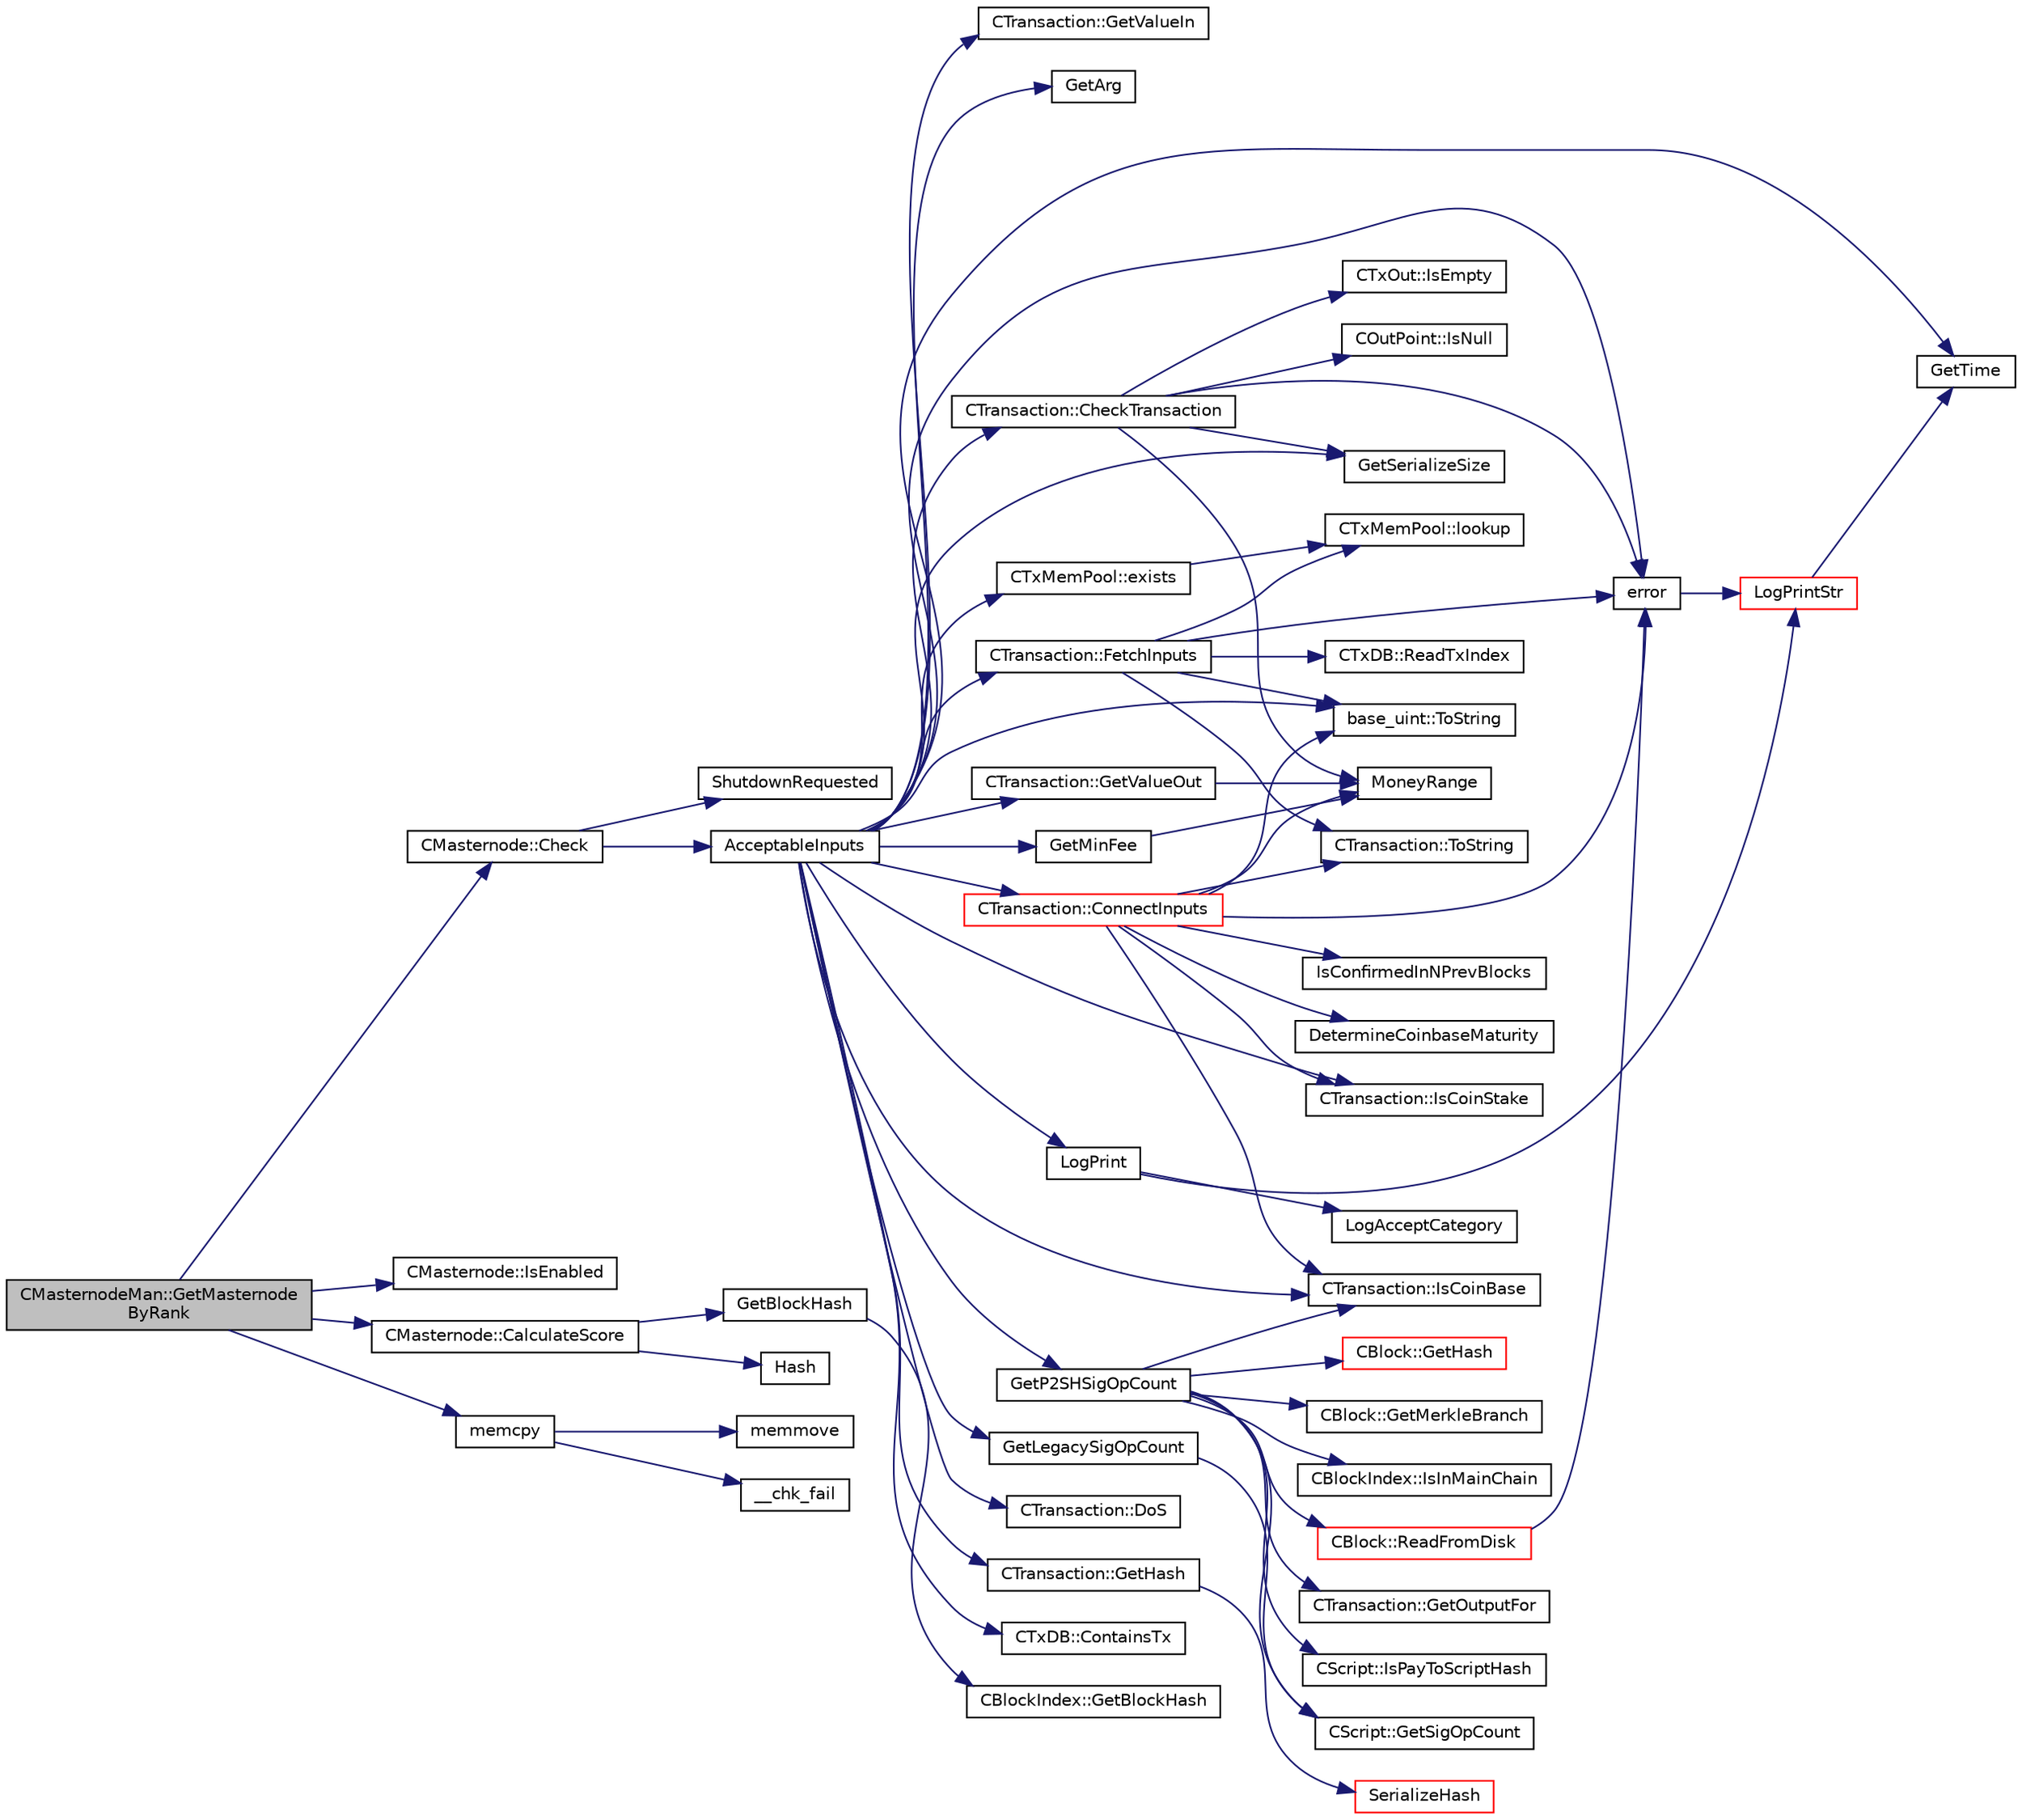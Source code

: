 digraph "CMasternodeMan::GetMasternodeByRank"
{
  edge [fontname="Helvetica",fontsize="10",labelfontname="Helvetica",labelfontsize="10"];
  node [fontname="Helvetica",fontsize="10",shape=record];
  rankdir="LR";
  Node1476 [label="CMasternodeMan::GetMasternode\lByRank",height=0.2,width=0.4,color="black", fillcolor="grey75", style="filled", fontcolor="black"];
  Node1476 -> Node1477 [color="midnightblue",fontsize="10",style="solid",fontname="Helvetica"];
  Node1477 [label="CMasternode::Check",height=0.2,width=0.4,color="black", fillcolor="white", style="filled",URL="$d6/dac/class_c_masternode.html#a6c5f883b797298678c1cf814faab09a5"];
  Node1477 -> Node1478 [color="midnightblue",fontsize="10",style="solid",fontname="Helvetica"];
  Node1478 [label="ShutdownRequested",height=0.2,width=0.4,color="black", fillcolor="white", style="filled",URL="$d0/dc9/init_8cpp.html#a6f201ca9fe6b594f1985c12b4482ea5a"];
  Node1477 -> Node1479 [color="midnightblue",fontsize="10",style="solid",fontname="Helvetica"];
  Node1479 [label="AcceptableInputs",height=0.2,width=0.4,color="black", fillcolor="white", style="filled",URL="$df/d0a/main_8cpp.html#a05dc3f6629734b6d3a233a00e0333aac"];
  Node1479 -> Node1480 [color="midnightblue",fontsize="10",style="solid",fontname="Helvetica"];
  Node1480 [label="CTransaction::CheckTransaction",height=0.2,width=0.4,color="black", fillcolor="white", style="filled",URL="$df/d43/class_c_transaction.html#a2104329681e2749baeeaaf47c0af482d"];
  Node1480 -> Node1481 [color="midnightblue",fontsize="10",style="solid",fontname="Helvetica"];
  Node1481 [label="error",height=0.2,width=0.4,color="black", fillcolor="white", style="filled",URL="$d8/d3c/util_8h.html#af8985880cf4ef26df0a5aa2ffcb76662"];
  Node1481 -> Node1482 [color="midnightblue",fontsize="10",style="solid",fontname="Helvetica"];
  Node1482 [label="LogPrintStr",height=0.2,width=0.4,color="red", fillcolor="white", style="filled",URL="$d8/d3c/util_8h.html#afd4c3002b2797c0560adddb6af3ca1da"];
  Node1482 -> Node1490 [color="midnightblue",fontsize="10",style="solid",fontname="Helvetica"];
  Node1490 [label="GetTime",height=0.2,width=0.4,color="black", fillcolor="white", style="filled",URL="$df/d2d/util_8cpp.html#a46fac5fba8ba905b5f9acb364f5d8c6f"];
  Node1480 -> Node1491 [color="midnightblue",fontsize="10",style="solid",fontname="Helvetica"];
  Node1491 [label="GetSerializeSize",height=0.2,width=0.4,color="black", fillcolor="white", style="filled",URL="$df/d9d/serialize_8h.html#a48239e478ae730373d1984fe304ca025"];
  Node1480 -> Node1492 [color="midnightblue",fontsize="10",style="solid",fontname="Helvetica"];
  Node1492 [label="CTxOut::IsEmpty",height=0.2,width=0.4,color="black", fillcolor="white", style="filled",URL="$d2/db7/class_c_tx_out.html#ae5eab8e2d01f678135b8891645db6b78"];
  Node1480 -> Node1493 [color="midnightblue",fontsize="10",style="solid",fontname="Helvetica"];
  Node1493 [label="MoneyRange",height=0.2,width=0.4,color="black", fillcolor="white", style="filled",URL="$dd/d2f/amount_8h.html#a12db56a9a1c931941f0943ecbb278aae"];
  Node1480 -> Node1494 [color="midnightblue",fontsize="10",style="solid",fontname="Helvetica"];
  Node1494 [label="COutPoint::IsNull",height=0.2,width=0.4,color="black", fillcolor="white", style="filled",URL="$d5/d05/class_c_out_point.html#ae1516581fa2234556761f04af3a207a6"];
  Node1479 -> Node1481 [color="midnightblue",fontsize="10",style="solid",fontname="Helvetica"];
  Node1479 -> Node1495 [color="midnightblue",fontsize="10",style="solid",fontname="Helvetica"];
  Node1495 [label="CTransaction::IsCoinBase",height=0.2,width=0.4,color="black", fillcolor="white", style="filled",URL="$df/d43/class_c_transaction.html#a96256e8ac1bf79ad9c057e48c41132dd"];
  Node1479 -> Node1496 [color="midnightblue",fontsize="10",style="solid",fontname="Helvetica"];
  Node1496 [label="CTransaction::DoS",height=0.2,width=0.4,color="black", fillcolor="white", style="filled",URL="$df/d43/class_c_transaction.html#ae5f57b4b90e5a179bb359bdf72fba753"];
  Node1479 -> Node1497 [color="midnightblue",fontsize="10",style="solid",fontname="Helvetica"];
  Node1497 [label="CTransaction::IsCoinStake",height=0.2,width=0.4,color="black", fillcolor="white", style="filled",URL="$df/d43/class_c_transaction.html#ace4278a41a296d40dcf5fb2b9cf007ec"];
  Node1479 -> Node1498 [color="midnightblue",fontsize="10",style="solid",fontname="Helvetica"];
  Node1498 [label="CTransaction::GetHash",height=0.2,width=0.4,color="black", fillcolor="white", style="filled",URL="$df/d43/class_c_transaction.html#a0b46d80e82ca324e82c2ce3fc1492bfa"];
  Node1498 -> Node1499 [color="midnightblue",fontsize="10",style="solid",fontname="Helvetica"];
  Node1499 [label="SerializeHash",height=0.2,width=0.4,color="red", fillcolor="white", style="filled",URL="$db/dfb/hash_8h.html#a6de694e43f17c62025c6883965b65e63"];
  Node1479 -> Node1501 [color="midnightblue",fontsize="10",style="solid",fontname="Helvetica"];
  Node1501 [label="CTxMemPool::exists",height=0.2,width=0.4,color="black", fillcolor="white", style="filled",URL="$db/d98/class_c_tx_mem_pool.html#a8b7a13b5289ab839d4460f41a7da9789"];
  Node1501 -> Node1502 [color="midnightblue",fontsize="10",style="solid",fontname="Helvetica"];
  Node1502 [label="CTxMemPool::lookup",height=0.2,width=0.4,color="black", fillcolor="white", style="filled",URL="$db/d98/class_c_tx_mem_pool.html#ad6d9966cdeb4b6586f7186e709b4e77e"];
  Node1479 -> Node1503 [color="midnightblue",fontsize="10",style="solid",fontname="Helvetica"];
  Node1503 [label="CTxDB::ContainsTx",height=0.2,width=0.4,color="black", fillcolor="white", style="filled",URL="$d9/d8d/class_c_tx_d_b.html#a09b87317101ed16b6ad99794279f4c2d"];
  Node1479 -> Node1504 [color="midnightblue",fontsize="10",style="solid",fontname="Helvetica"];
  Node1504 [label="CTransaction::FetchInputs",height=0.2,width=0.4,color="black", fillcolor="white", style="filled",URL="$df/d43/class_c_transaction.html#a5a4967303d3b588a120687f3ed1f4b0a",tooltip="Fetch from memory and/or disk. "];
  Node1504 -> Node1505 [color="midnightblue",fontsize="10",style="solid",fontname="Helvetica"];
  Node1505 [label="CTxDB::ReadTxIndex",height=0.2,width=0.4,color="black", fillcolor="white", style="filled",URL="$d9/d8d/class_c_tx_d_b.html#a8a138e5dcc3ef98991abaa16eaa8ddeb"];
  Node1504 -> Node1481 [color="midnightblue",fontsize="10",style="solid",fontname="Helvetica"];
  Node1504 -> Node1506 [color="midnightblue",fontsize="10",style="solid",fontname="Helvetica"];
  Node1506 [label="base_uint::ToString",height=0.2,width=0.4,color="black", fillcolor="white", style="filled",URL="$da/df7/classbase__uint.html#acccba4d9d51a0c36261718ca0cbb293b"];
  Node1504 -> Node1502 [color="midnightblue",fontsize="10",style="solid",fontname="Helvetica"];
  Node1504 -> Node1507 [color="midnightblue",fontsize="10",style="solid",fontname="Helvetica"];
  Node1507 [label="CTransaction::ToString",height=0.2,width=0.4,color="black", fillcolor="white", style="filled",URL="$df/d43/class_c_transaction.html#a80370923c3ac828de68919295d5d0659"];
  Node1479 -> Node1506 [color="midnightblue",fontsize="10",style="solid",fontname="Helvetica"];
  Node1479 -> Node1508 [color="midnightblue",fontsize="10",style="solid",fontname="Helvetica"];
  Node1508 [label="GetLegacySigOpCount",height=0.2,width=0.4,color="black", fillcolor="white", style="filled",URL="$df/d0a/main_8cpp.html#ad2eaf4f8542c12ea9ee1183609cc6d1a",tooltip="Count ECDSA signature operations the old-fashioned (pre-0.6) way. "];
  Node1508 -> Node1509 [color="midnightblue",fontsize="10",style="solid",fontname="Helvetica"];
  Node1509 [label="CScript::GetSigOpCount",height=0.2,width=0.4,color="black", fillcolor="white", style="filled",URL="$d9/d4b/class_c_script.html#a957f92ddf3efcd76b66e514c05f27dde"];
  Node1479 -> Node1510 [color="midnightblue",fontsize="10",style="solid",fontname="Helvetica"];
  Node1510 [label="GetP2SHSigOpCount",height=0.2,width=0.4,color="black", fillcolor="white", style="filled",URL="$df/d0a/main_8cpp.html#a519cfd439598a8bf64fe5503aa74cfcb",tooltip="Count ECDSA signature operations in pay-to-script-hash inputs. "];
  Node1510 -> Node1495 [color="midnightblue",fontsize="10",style="solid",fontname="Helvetica"];
  Node1510 -> Node1511 [color="midnightblue",fontsize="10",style="solid",fontname="Helvetica"];
  Node1511 [label="CTransaction::GetOutputFor",height=0.2,width=0.4,color="black", fillcolor="white", style="filled",URL="$df/d43/class_c_transaction.html#a6b7535cbc89183563196d24c3b1d53cd"];
  Node1510 -> Node1512 [color="midnightblue",fontsize="10",style="solid",fontname="Helvetica"];
  Node1512 [label="CScript::IsPayToScriptHash",height=0.2,width=0.4,color="black", fillcolor="white", style="filled",URL="$d9/d4b/class_c_script.html#a0c3729c606d318923dc06f95d85a0971"];
  Node1510 -> Node1509 [color="midnightblue",fontsize="10",style="solid",fontname="Helvetica"];
  Node1510 -> Node1513 [color="midnightblue",fontsize="10",style="solid",fontname="Helvetica"];
  Node1513 [label="CBlock::ReadFromDisk",height=0.2,width=0.4,color="red", fillcolor="white", style="filled",URL="$d3/d51/class_c_block.html#a77a1b1e9902e1e557d762f5a5f325cd8"];
  Node1513 -> Node1481 [color="midnightblue",fontsize="10",style="solid",fontname="Helvetica"];
  Node1510 -> Node1519 [color="midnightblue",fontsize="10",style="solid",fontname="Helvetica"];
  Node1519 [label="CBlock::GetHash",height=0.2,width=0.4,color="red", fillcolor="white", style="filled",URL="$d3/d51/class_c_block.html#a681acf1fa72ec2ed6c83ea5afc14e0f3"];
  Node1510 -> Node1522 [color="midnightblue",fontsize="10",style="solid",fontname="Helvetica"];
  Node1522 [label="CBlock::GetMerkleBranch",height=0.2,width=0.4,color="black", fillcolor="white", style="filled",URL="$d3/d51/class_c_block.html#a7a3b82a1d7c641b20f4546f90533bca8"];
  Node1510 -> Node1523 [color="midnightblue",fontsize="10",style="solid",fontname="Helvetica"];
  Node1523 [label="CBlockIndex::IsInMainChain",height=0.2,width=0.4,color="black", fillcolor="white", style="filled",URL="$d3/dbd/class_c_block_index.html#af4f055accf83016b226fd969e4de8fd7"];
  Node1479 -> Node1524 [color="midnightblue",fontsize="10",style="solid",fontname="Helvetica"];
  Node1524 [label="CTransaction::GetValueIn",height=0.2,width=0.4,color="black", fillcolor="white", style="filled",URL="$df/d43/class_c_transaction.html#a50051cce0d44bc4ea2018625101dc1b6",tooltip="Amount of ions coming in to this transaction Note that lightweight clients may not know anything besi..."];
  Node1479 -> Node1525 [color="midnightblue",fontsize="10",style="solid",fontname="Helvetica"];
  Node1525 [label="CTransaction::GetValueOut",height=0.2,width=0.4,color="black", fillcolor="white", style="filled",URL="$df/d43/class_c_transaction.html#a9ce7d94c68adb37627d82669b83a7c59",tooltip="Amount of ions spent by this transaction. "];
  Node1525 -> Node1493 [color="midnightblue",fontsize="10",style="solid",fontname="Helvetica"];
  Node1479 -> Node1491 [color="midnightblue",fontsize="10",style="solid",fontname="Helvetica"];
  Node1479 -> Node1526 [color="midnightblue",fontsize="10",style="solid",fontname="Helvetica"];
  Node1526 [label="GetMinFee",height=0.2,width=0.4,color="black", fillcolor="white", style="filled",URL="$df/d0a/main_8cpp.html#a95215e52b78d3270b416dc7b83a306fe"];
  Node1526 -> Node1493 [color="midnightblue",fontsize="10",style="solid",fontname="Helvetica"];
  Node1479 -> Node1490 [color="midnightblue",fontsize="10",style="solid",fontname="Helvetica"];
  Node1479 -> Node1527 [color="midnightblue",fontsize="10",style="solid",fontname="Helvetica"];
  Node1527 [label="GetArg",height=0.2,width=0.4,color="black", fillcolor="white", style="filled",URL="$df/d2d/util_8cpp.html#a24f685720bf40370e5bd2a192ad50cd8",tooltip="Return string argument or default value. "];
  Node1479 -> Node1528 [color="midnightblue",fontsize="10",style="solid",fontname="Helvetica"];
  Node1528 [label="LogPrint",height=0.2,width=0.4,color="black", fillcolor="white", style="filled",URL="$d8/d3c/util_8h.html#aab1f837a2366f424bdc996fdf6352171"];
  Node1528 -> Node1529 [color="midnightblue",fontsize="10",style="solid",fontname="Helvetica"];
  Node1529 [label="LogAcceptCategory",height=0.2,width=0.4,color="black", fillcolor="white", style="filled",URL="$d8/d3c/util_8h.html#a343d2a13efe00125f78d25dafb0a8d98"];
  Node1528 -> Node1482 [color="midnightblue",fontsize="10",style="solid",fontname="Helvetica"];
  Node1479 -> Node1530 [color="midnightblue",fontsize="10",style="solid",fontname="Helvetica"];
  Node1530 [label="CTransaction::ConnectInputs",height=0.2,width=0.4,color="red", fillcolor="white", style="filled",URL="$df/d43/class_c_transaction.html#aaab6c4ba493c918e29fd383043dcaae7",tooltip="Sanity check previous transactions, then, if all checks succeed, mark them as spent by this transacti..."];
  Node1530 -> Node1481 [color="midnightblue",fontsize="10",style="solid",fontname="Helvetica"];
  Node1530 -> Node1506 [color="midnightblue",fontsize="10",style="solid",fontname="Helvetica"];
  Node1530 -> Node1507 [color="midnightblue",fontsize="10",style="solid",fontname="Helvetica"];
  Node1530 -> Node1495 [color="midnightblue",fontsize="10",style="solid",fontname="Helvetica"];
  Node1530 -> Node1497 [color="midnightblue",fontsize="10",style="solid",fontname="Helvetica"];
  Node1530 -> Node1531 [color="midnightblue",fontsize="10",style="solid",fontname="Helvetica"];
  Node1531 [label="IsConfirmedInNPrevBlocks",height=0.2,width=0.4,color="black", fillcolor="white", style="filled",URL="$df/d0a/main_8cpp.html#a22e712bbf635a69ba8dd7ae004d2697b"];
  Node1530 -> Node1532 [color="midnightblue",fontsize="10",style="solid",fontname="Helvetica"];
  Node1532 [label="DetermineCoinbaseMaturity",height=0.2,width=0.4,color="black", fillcolor="white", style="filled",URL="$d1/d08/proofs_8cpp.html#a97478c8207cae73889a6b1fbbc3c67e3",tooltip="Determine Coinbase Maturity (generally not a good idea - done so to increase speed) ..."];
  Node1530 -> Node1493 [color="midnightblue",fontsize="10",style="solid",fontname="Helvetica"];
  Node1476 -> Node1595 [color="midnightblue",fontsize="10",style="solid",fontname="Helvetica"];
  Node1595 [label="CMasternode::IsEnabled",height=0.2,width=0.4,color="black", fillcolor="white", style="filled",URL="$d6/dac/class_c_masternode.html#a08782379f6ba10e9087b39f0cef19bce"];
  Node1476 -> Node1596 [color="midnightblue",fontsize="10",style="solid",fontname="Helvetica"];
  Node1596 [label="CMasternode::CalculateScore",height=0.2,width=0.4,color="black", fillcolor="white", style="filled",URL="$d6/dac/class_c_masternode.html#a5193b7bca7224b39c455ddd39f0846f3"];
  Node1596 -> Node1597 [color="midnightblue",fontsize="10",style="solid",fontname="Helvetica"];
  Node1597 [label="GetBlockHash",height=0.2,width=0.4,color="black", fillcolor="white", style="filled",URL="$dc/da3/masternode_8cpp.html#a32f5cbabfc2bd53c2f2daedf122a83cb"];
  Node1597 -> Node1598 [color="midnightblue",fontsize="10",style="solid",fontname="Helvetica"];
  Node1598 [label="CBlockIndex::GetBlockHash",height=0.2,width=0.4,color="black", fillcolor="white", style="filled",URL="$d3/dbd/class_c_block_index.html#a98490a2788c65cdd6ae9002b004dd74c"];
  Node1596 -> Node1521 [color="midnightblue",fontsize="10",style="solid",fontname="Helvetica"];
  Node1521 [label="Hash",height=0.2,width=0.4,color="black", fillcolor="white", style="filled",URL="$db/dfb/hash_8h.html#ab3f6c437460137530d86e09c2c102e99"];
  Node1476 -> Node1547 [color="midnightblue",fontsize="10",style="solid",fontname="Helvetica"];
  Node1547 [label="memcpy",height=0.2,width=0.4,color="black", fillcolor="white", style="filled",URL="$d5/d9f/glibc__compat_8cpp.html#a0f46826ab0466591e136db24394923cf"];
  Node1547 -> Node1548 [color="midnightblue",fontsize="10",style="solid",fontname="Helvetica"];
  Node1548 [label="memmove",height=0.2,width=0.4,color="black", fillcolor="white", style="filled",URL="$d5/d9f/glibc__compat_8cpp.html#a9778d49e9029dd75bc53ecbbf9f5e9a1"];
  Node1547 -> Node1549 [color="midnightblue",fontsize="10",style="solid",fontname="Helvetica"];
  Node1549 [label="__chk_fail",height=0.2,width=0.4,color="black", fillcolor="white", style="filled",URL="$d5/d9f/glibc__compat_8cpp.html#a424ac71631da5ada2976630ff67051d1"];
}
